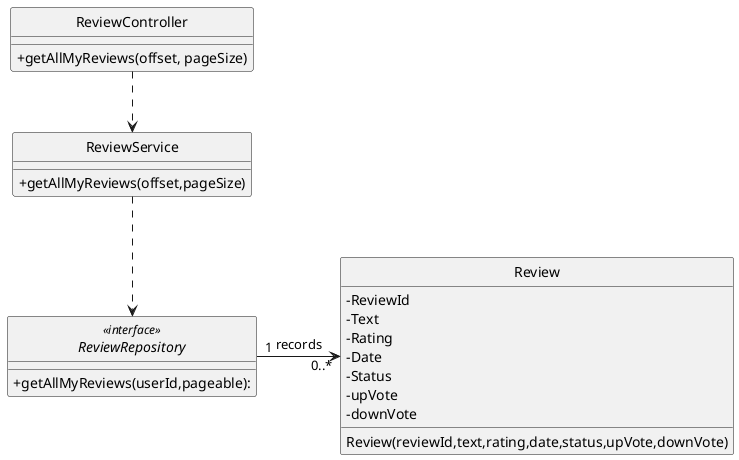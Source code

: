@startuml
'https://plantuml.com/sequence-diagram

hide circle
skinparam classAttributeIconSize 0

class ReviewController {
    +getAllMyReviews(offset, pageSize)
}


class ReviewService {
+ getAllMyReviews(offset,pageSize)
}

interface ReviewRepository <<interface>> {
+ getAllMyReviews(userId,pageable):
}


class Review{
    -ReviewId
    -Text
    -Rating
    -Date
    -Status
    -upVote
    -downVote
   Review(reviewId,text,rating,date,status,upVote,downVote)
}


ReviewRepository "1" -right-> "0..*" Review:  records
ReviewController ..> ReviewService
ReviewService ..> ReviewRepository
@enduml
